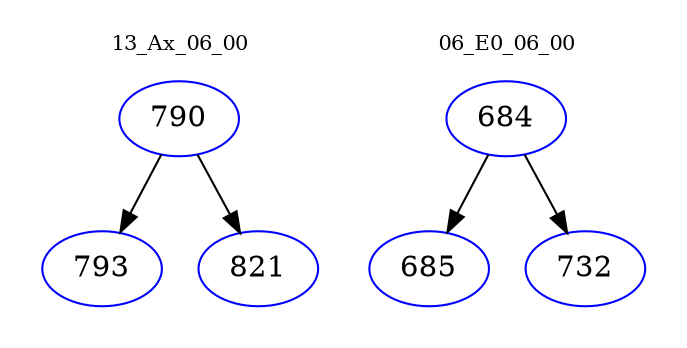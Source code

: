 digraph{
subgraph cluster_0 {
color = white
label = "13_Ax_06_00";
fontsize=10;
T0_790 [label="790", color="blue"]
T0_790 -> T0_793 [color="black"]
T0_793 [label="793", color="blue"]
T0_790 -> T0_821 [color="black"]
T0_821 [label="821", color="blue"]
}
subgraph cluster_1 {
color = white
label = "06_E0_06_00";
fontsize=10;
T1_684 [label="684", color="blue"]
T1_684 -> T1_685 [color="black"]
T1_685 [label="685", color="blue"]
T1_684 -> T1_732 [color="black"]
T1_732 [label="732", color="blue"]
}
}
